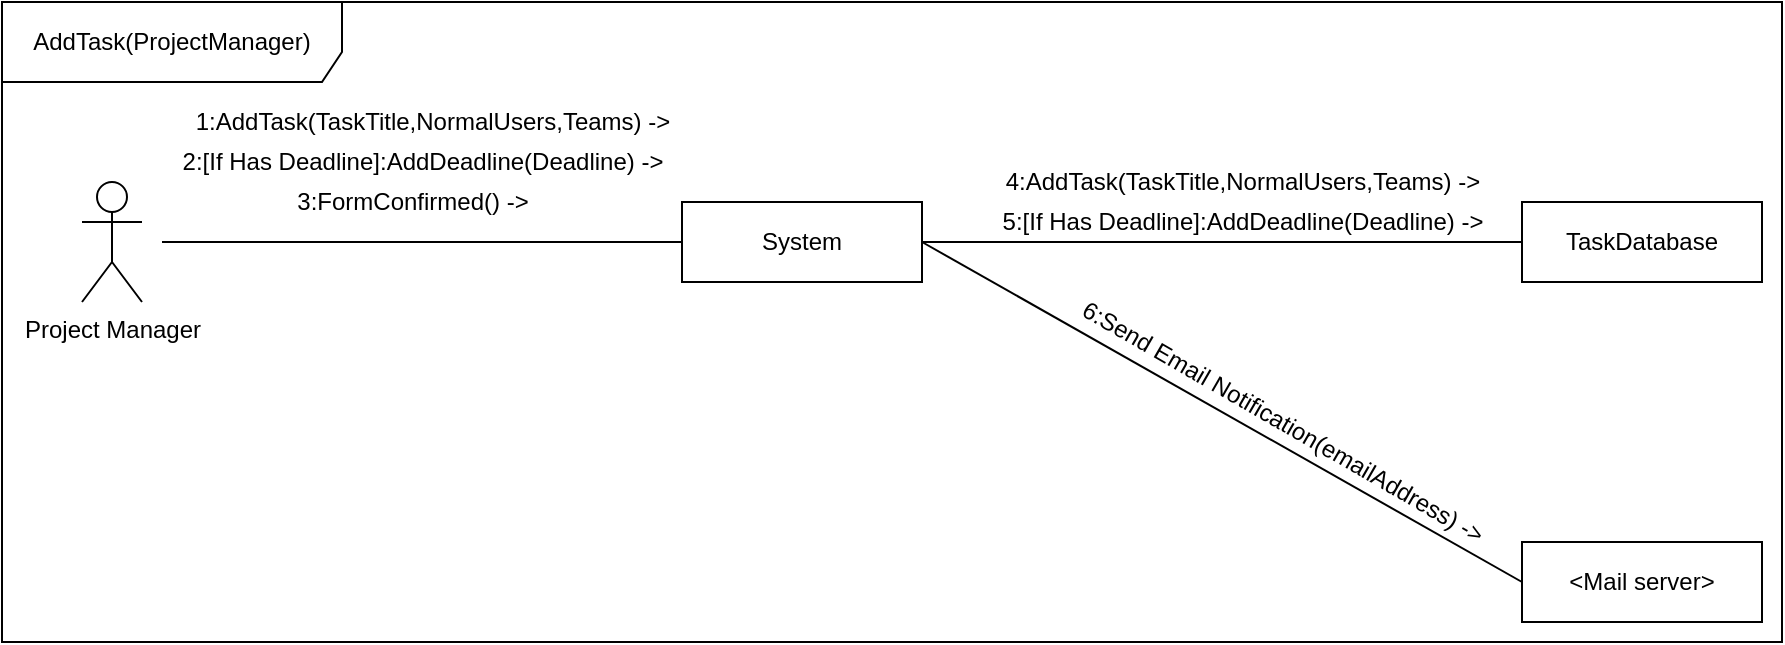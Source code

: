 <mxfile version="14.7.9" type="device"><diagram id="hOtEsPXKkS3rZfFhoWV-" name="Page-1"><mxGraphModel dx="1021" dy="581" grid="1" gridSize="10" guides="1" tooltips="1" connect="1" arrows="1" fold="1" page="1" pageScale="1" pageWidth="10000" pageHeight="10000" math="0" shadow="0"><root><mxCell id="0"/><mxCell id="1" parent="0"/><mxCell id="T5kXoanb5OJeZyJwyMOI-2" value="AddTask(ProjectManager)" style="shape=umlFrame;whiteSpace=wrap;html=1;width=170;height=40;" parent="1" vertex="1"><mxGeometry x="1150" y="40" width="890" height="320" as="geometry"/></mxCell><mxCell id="T5kXoanb5OJeZyJwyMOI-4" value="Project Manager" style="shape=umlActor;verticalLabelPosition=bottom;verticalAlign=top;html=1;" parent="1" vertex="1"><mxGeometry x="1190" y="130" width="30" height="60" as="geometry"/></mxCell><mxCell id="2u5PejsO48QZqE9ULGZm-2" value="" style="endArrow=none;html=1;rounded=1;jumpStyle=none;sketch=0;entryX=0;entryY=0.5;entryDx=0;entryDy=0;endFill=0;" parent="1" edge="1" target="AmOk7wrXENMuEIO9UNjA-1"><mxGeometry width="50" height="50" relative="1" as="geometry"><mxPoint x="1230" y="160" as="sourcePoint"/><mxPoint x="1435" y="199.96" as="targetPoint"/></mxGeometry></mxCell><mxCell id="2u5PejsO48QZqE9ULGZm-3" value="1:AddTask(TaskTitle,NormalUsers,Teams) -&amp;gt;" style="text;html=1;align=center;verticalAlign=middle;resizable=0;points=[];autosize=1;strokeColor=none;" parent="1" vertex="1"><mxGeometry x="1240" y="90" width="250" height="20" as="geometry"/></mxCell><mxCell id="2u5PejsO48QZqE9ULGZm-5" value="2:[If Has Deadline]:AddDeadline(Deadline) -&amp;gt;" style="text;html=1;align=center;verticalAlign=middle;resizable=0;points=[];autosize=1;strokeColor=none;" parent="1" vertex="1"><mxGeometry x="1230" y="110" width="260" height="20" as="geometry"/></mxCell><mxCell id="2u5PejsO48QZqE9ULGZm-9" value="3:FormConfirmed() -&amp;gt;" style="text;html=1;align=center;verticalAlign=middle;resizable=0;points=[];autosize=1;strokeColor=none;" parent="1" vertex="1"><mxGeometry x="1290" y="130" width="130" height="20" as="geometry"/></mxCell><mxCell id="2u5PejsO48QZqE9ULGZm-12" value="" style="endArrow=none;html=1;strokeColor=#000000;endFill=0;exitX=1;exitY=0.5;exitDx=0;exitDy=0;entryX=0;entryY=0.5;entryDx=0;entryDy=0;" parent="1" edge="1" target="AmOk7wrXENMuEIO9UNjA-2" source="AmOk7wrXENMuEIO9UNjA-1"><mxGeometry width="50" height="50" relative="1" as="geometry"><mxPoint x="1620" y="159.5" as="sourcePoint"/><mxPoint x="1859.9" y="159.5" as="targetPoint"/><Array as="points"/></mxGeometry></mxCell><mxCell id="2u5PejsO48QZqE9ULGZm-13" value="4:AddTask(TaskTitle,NormalUsers,Teams) -&amp;gt;" style="text;html=1;align=center;verticalAlign=middle;resizable=0;points=[];autosize=1;strokeColor=none;" parent="1" vertex="1"><mxGeometry x="1645" y="120" width="250" height="20" as="geometry"/></mxCell><mxCell id="2u5PejsO48QZqE9ULGZm-14" value="" style="endArrow=none;html=1;strokeColor=#000000;exitX=1;exitY=0.5;exitDx=0;exitDy=0;endFill=0;entryX=0;entryY=0.5;entryDx=0;entryDy=0;" parent="1" source="AmOk7wrXENMuEIO9UNjA-1" edge="1" target="AmOk7wrXENMuEIO9UNjA-3"><mxGeometry width="50" height="50" relative="1" as="geometry"><mxPoint x="1451.0" y="410" as="sourcePoint"/><mxPoint x="1686" y="410" as="targetPoint"/><Array as="points"/></mxGeometry></mxCell><mxCell id="2u5PejsO48QZqE9ULGZm-15" value="5:[If Has Deadline]:AddDeadline(Deadline) -&amp;gt;" style="text;html=1;align=center;verticalAlign=middle;resizable=0;points=[];autosize=1;strokeColor=none;rotation=0;" parent="1" vertex="1"><mxGeometry x="1640" y="140" width="260" height="20" as="geometry"/></mxCell><mxCell id="2u5PejsO48QZqE9ULGZm-24" value="6:Send Email Notification(emailAddress) -&amp;gt;" style="text;html=1;align=center;verticalAlign=middle;resizable=0;points=[];autosize=1;strokeColor=none;rotation=30;" parent="1" vertex="1"><mxGeometry x="1670" y="240" width="240" height="20" as="geometry"/></mxCell><mxCell id="AmOk7wrXENMuEIO9UNjA-1" value="&lt;span&gt;System&lt;/span&gt;" style="rounded=0;whiteSpace=wrap;html=1;" vertex="1" parent="1"><mxGeometry x="1490" y="140" width="120" height="40" as="geometry"/></mxCell><mxCell id="AmOk7wrXENMuEIO9UNjA-2" value="&lt;span&gt;TaskDatabase&lt;/span&gt;" style="rounded=0;whiteSpace=wrap;html=1;" vertex="1" parent="1"><mxGeometry x="1910" y="140" width="120" height="40" as="geometry"/></mxCell><mxCell id="AmOk7wrXENMuEIO9UNjA-3" value="&lt;span&gt;&amp;lt;Mail server&amp;gt;&lt;/span&gt;" style="rounded=0;whiteSpace=wrap;html=1;" vertex="1" parent="1"><mxGeometry x="1910" y="310" width="120" height="40" as="geometry"/></mxCell></root></mxGraphModel></diagram></mxfile>